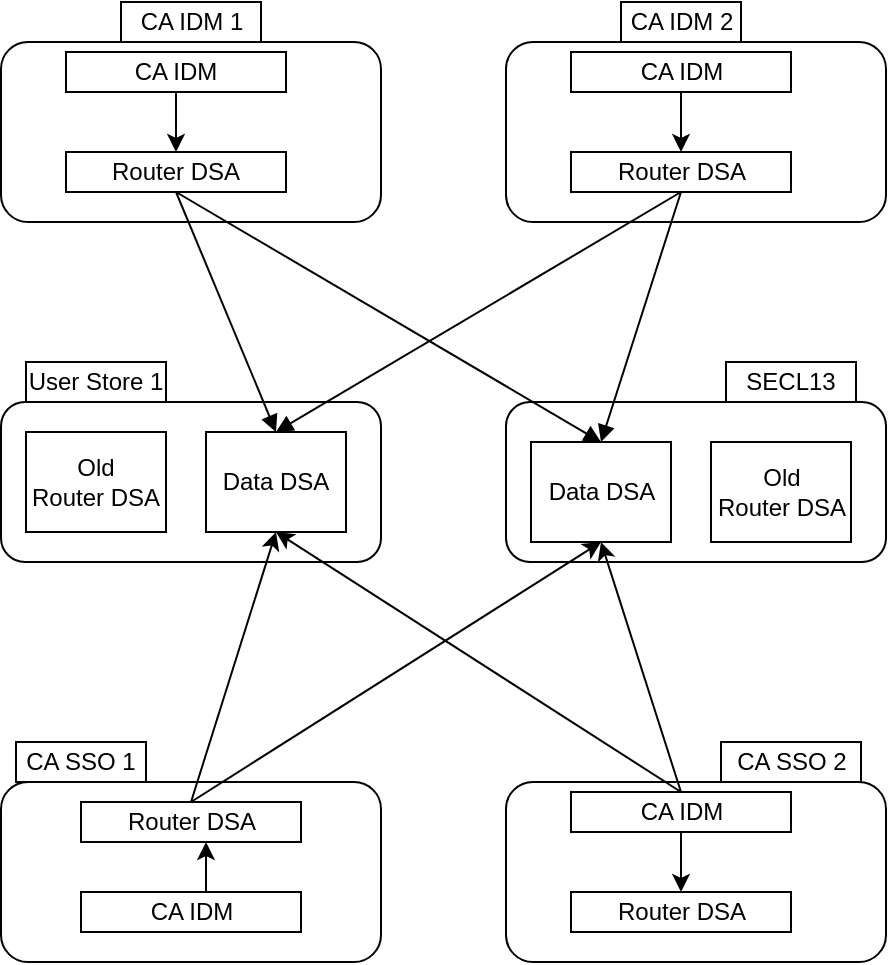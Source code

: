 <mxfile version="12.8.0" type="github"><diagram id="Eb2glbcydN7GmBdK5MGg" name="Page-1"><mxGraphModel dx="768" dy="406" grid="1" gridSize="10" guides="1" tooltips="1" connect="1" arrows="1" fold="1" page="1" pageScale="1" pageWidth="850" pageHeight="1100" math="0" shadow="0"><root><mxCell id="0"/><mxCell id="1" parent="0"/><mxCell id="eryWtSXQzHExxt5oHQRi-1" value="" style="rounded=1;whiteSpace=wrap;html=1;" parent="1" vertex="1"><mxGeometry x="127.5" y="100" width="190" height="90" as="geometry"/></mxCell><mxCell id="eryWtSXQzHExxt5oHQRi-5" value="CA IDM 1" style="rounded=0;whiteSpace=wrap;html=1;" parent="1" vertex="1"><mxGeometry x="187.5" y="80" width="70" height="20" as="geometry"/></mxCell><mxCell id="eryWtSXQzHExxt5oHQRi-10" style="edgeStyle=orthogonalEdgeStyle;rounded=0;orthogonalLoop=1;jettySize=auto;html=1;exitX=0.5;exitY=1;exitDx=0;exitDy=0;entryX=0.5;entryY=0;entryDx=0;entryDy=0;" parent="1" source="eryWtSXQzHExxt5oHQRi-7" target="eryWtSXQzHExxt5oHQRi-8" edge="1"><mxGeometry relative="1" as="geometry"/></mxCell><mxCell id="eryWtSXQzHExxt5oHQRi-7" value="CA IDM" style="rounded=0;whiteSpace=wrap;html=1;" parent="1" vertex="1"><mxGeometry x="160" y="105" width="110" height="20" as="geometry"/></mxCell><mxCell id="eryWtSXQzHExxt5oHQRi-8" value="Router DSA" style="rounded=0;whiteSpace=wrap;html=1;" parent="1" vertex="1"><mxGeometry x="160" y="155" width="110" height="20" as="geometry"/></mxCell><mxCell id="eryWtSXQzHExxt5oHQRi-12" value="" style="rounded=1;whiteSpace=wrap;html=1;" parent="1" vertex="1"><mxGeometry x="380" y="100" width="190" height="90" as="geometry"/></mxCell><mxCell id="eryWtSXQzHExxt5oHQRi-14" style="edgeStyle=orthogonalEdgeStyle;rounded=0;orthogonalLoop=1;jettySize=auto;html=1;exitX=0.5;exitY=1;exitDx=0;exitDy=0;entryX=0.5;entryY=0;entryDx=0;entryDy=0;" parent="1" source="eryWtSXQzHExxt5oHQRi-15" target="eryWtSXQzHExxt5oHQRi-16" edge="1"><mxGeometry relative="1" as="geometry"/></mxCell><mxCell id="eryWtSXQzHExxt5oHQRi-15" value="CA IDM" style="rounded=0;whiteSpace=wrap;html=1;" parent="1" vertex="1"><mxGeometry x="412.5" y="105" width="110" height="20" as="geometry"/></mxCell><mxCell id="eryWtSXQzHExxt5oHQRi-16" value="Router DSA" style="rounded=0;whiteSpace=wrap;html=1;" parent="1" vertex="1"><mxGeometry x="412.5" y="155" width="110" height="20" as="geometry"/></mxCell><mxCell id="eryWtSXQzHExxt5oHQRi-19" value="" style="rounded=1;whiteSpace=wrap;html=1;" parent="1" vertex="1"><mxGeometry x="127.5" y="280" width="190" height="80" as="geometry"/></mxCell><mxCell id="eryWtSXQzHExxt5oHQRi-20" value="User Store 1" style="rounded=0;whiteSpace=wrap;html=1;" parent="1" vertex="1"><mxGeometry x="140" y="260" width="70" height="20" as="geometry"/></mxCell><mxCell id="eryWtSXQzHExxt5oHQRi-22" value="Data DSA" style="rounded=0;whiteSpace=wrap;html=1;" parent="1" vertex="1"><mxGeometry x="230" y="295" width="70" height="50" as="geometry"/></mxCell><mxCell id="eryWtSXQzHExxt5oHQRi-29" value="" style="rounded=1;whiteSpace=wrap;html=1;" parent="1" vertex="1"><mxGeometry x="380" y="280" width="190" height="80" as="geometry"/></mxCell><mxCell id="eryWtSXQzHExxt5oHQRi-30" value="SECL13" style="rounded=0;whiteSpace=wrap;html=1;" parent="1" vertex="1"><mxGeometry x="490" y="260" width="65" height="20" as="geometry"/></mxCell><mxCell id="eryWtSXQzHExxt5oHQRi-31" value="Data DSA" style="rounded=0;whiteSpace=wrap;html=1;" parent="1" vertex="1"><mxGeometry x="392.5" y="300" width="70" height="50" as="geometry"/></mxCell><mxCell id="eryWtSXQzHExxt5oHQRi-32" value="Old&lt;br&gt;Router DSA" style="rounded=0;whiteSpace=wrap;html=1;" parent="1" vertex="1"><mxGeometry x="482.5" y="300" width="70" height="50" as="geometry"/></mxCell><mxCell id="eryWtSXQzHExxt5oHQRi-33" value="Old&lt;br&gt;Router DSA" style="rounded=0;whiteSpace=wrap;html=1;" parent="1" vertex="1"><mxGeometry x="140" y="295" width="70" height="50" as="geometry"/></mxCell><mxCell id="eryWtSXQzHExxt5oHQRi-34" style="rounded=0;orthogonalLoop=1;jettySize=auto;html=1;exitX=0.5;exitY=1;exitDx=0;exitDy=0;entryX=0.5;entryY=0;entryDx=0;entryDy=0;endArrow=block;endFill=1;" parent="1" source="eryWtSXQzHExxt5oHQRi-8" target="eryWtSXQzHExxt5oHQRi-22" edge="1"><mxGeometry relative="1" as="geometry"/></mxCell><mxCell id="eryWtSXQzHExxt5oHQRi-35" style="edgeStyle=none;rounded=0;orthogonalLoop=1;jettySize=auto;html=1;exitX=0.5;exitY=1;exitDx=0;exitDy=0;entryX=0.5;entryY=0;entryDx=0;entryDy=0;endArrow=block;endFill=1;" parent="1" source="eryWtSXQzHExxt5oHQRi-8" target="eryWtSXQzHExxt5oHQRi-31" edge="1"><mxGeometry relative="1" as="geometry"/></mxCell><mxCell id="eryWtSXQzHExxt5oHQRi-36" style="edgeStyle=none;rounded=0;orthogonalLoop=1;jettySize=auto;html=1;exitX=0.5;exitY=1;exitDx=0;exitDy=0;entryX=0.5;entryY=0;entryDx=0;entryDy=0;endArrow=block;endFill=1;" parent="1" source="eryWtSXQzHExxt5oHQRi-16" target="eryWtSXQzHExxt5oHQRi-22" edge="1"><mxGeometry relative="1" as="geometry"/></mxCell><mxCell id="eryWtSXQzHExxt5oHQRi-37" style="edgeStyle=none;rounded=0;orthogonalLoop=1;jettySize=auto;html=1;exitX=0.5;exitY=1;exitDx=0;exitDy=0;entryX=0.5;entryY=0;entryDx=0;entryDy=0;endArrow=block;endFill=1;" parent="1" source="eryWtSXQzHExxt5oHQRi-16" target="eryWtSXQzHExxt5oHQRi-31" edge="1"><mxGeometry relative="1" as="geometry"/></mxCell><mxCell id="DfaduiPY9RwaWD8EoAPS-1" value="" style="rounded=1;whiteSpace=wrap;html=1;" vertex="1" parent="1"><mxGeometry x="127.5" y="470" width="190" height="90" as="geometry"/></mxCell><mxCell id="DfaduiPY9RwaWD8EoAPS-2" value="CA SSO 1" style="rounded=0;whiteSpace=wrap;html=1;" vertex="1" parent="1"><mxGeometry x="135" y="450" width="65" height="20" as="geometry"/></mxCell><mxCell id="DfaduiPY9RwaWD8EoAPS-3" style="edgeStyle=orthogonalEdgeStyle;rounded=0;orthogonalLoop=1;jettySize=auto;html=1;exitX=0.5;exitY=0;exitDx=0;exitDy=0;entryX=0;entryY=0;entryDx=0;entryDy=0;" edge="1" parent="1" source="DfaduiPY9RwaWD8EoAPS-4"><mxGeometry relative="1" as="geometry"><mxPoint x="230" y="500" as="targetPoint"/></mxGeometry></mxCell><mxCell id="DfaduiPY9RwaWD8EoAPS-4" value="CA IDM" style="rounded=0;whiteSpace=wrap;html=1;" vertex="1" parent="1"><mxGeometry x="167.5" y="525" width="110" height="20" as="geometry"/></mxCell><mxCell id="DfaduiPY9RwaWD8EoAPS-18" style="rounded=0;orthogonalLoop=1;jettySize=auto;html=1;exitX=0.5;exitY=0;exitDx=0;exitDy=0;entryX=0.5;entryY=1;entryDx=0;entryDy=0;" edge="1" parent="1" source="DfaduiPY9RwaWD8EoAPS-5" target="eryWtSXQzHExxt5oHQRi-22"><mxGeometry relative="1" as="geometry"/></mxCell><mxCell id="DfaduiPY9RwaWD8EoAPS-19" style="edgeStyle=none;rounded=0;orthogonalLoop=1;jettySize=auto;html=1;exitX=0.5;exitY=0;exitDx=0;exitDy=0;entryX=0.5;entryY=1;entryDx=0;entryDy=0;" edge="1" parent="1" source="DfaduiPY9RwaWD8EoAPS-5" target="eryWtSXQzHExxt5oHQRi-31"><mxGeometry relative="1" as="geometry"/></mxCell><mxCell id="DfaduiPY9RwaWD8EoAPS-5" value="Router DSA" style="rounded=0;whiteSpace=wrap;html=1;" vertex="1" parent="1"><mxGeometry x="167.5" y="480" width="110" height="20" as="geometry"/></mxCell><mxCell id="DfaduiPY9RwaWD8EoAPS-7" value="" style="rounded=1;whiteSpace=wrap;html=1;" vertex="1" parent="1"><mxGeometry x="380" y="470" width="190" height="90" as="geometry"/></mxCell><mxCell id="DfaduiPY9RwaWD8EoAPS-8" value="CA SSO 2" style="rounded=0;whiteSpace=wrap;html=1;" vertex="1" parent="1"><mxGeometry x="487.5" y="450" width="70" height="20" as="geometry"/></mxCell><mxCell id="DfaduiPY9RwaWD8EoAPS-9" style="edgeStyle=orthogonalEdgeStyle;rounded=0;orthogonalLoop=1;jettySize=auto;html=1;exitX=0.5;exitY=1;exitDx=0;exitDy=0;entryX=0.5;entryY=0;entryDx=0;entryDy=0;" edge="1" parent="1" source="DfaduiPY9RwaWD8EoAPS-10" target="DfaduiPY9RwaWD8EoAPS-11"><mxGeometry relative="1" as="geometry"/></mxCell><mxCell id="DfaduiPY9RwaWD8EoAPS-20" style="edgeStyle=none;rounded=0;orthogonalLoop=1;jettySize=auto;html=1;exitX=0.5;exitY=0;exitDx=0;exitDy=0;entryX=0.5;entryY=1;entryDx=0;entryDy=0;" edge="1" parent="1" source="DfaduiPY9RwaWD8EoAPS-10" target="eryWtSXQzHExxt5oHQRi-22"><mxGeometry relative="1" as="geometry"/></mxCell><mxCell id="DfaduiPY9RwaWD8EoAPS-21" style="edgeStyle=none;rounded=0;orthogonalLoop=1;jettySize=auto;html=1;exitX=0.5;exitY=0;exitDx=0;exitDy=0;entryX=0.5;entryY=1;entryDx=0;entryDy=0;" edge="1" parent="1" source="DfaduiPY9RwaWD8EoAPS-10" target="eryWtSXQzHExxt5oHQRi-31"><mxGeometry relative="1" as="geometry"/></mxCell><mxCell id="DfaduiPY9RwaWD8EoAPS-10" value="CA IDM" style="rounded=0;whiteSpace=wrap;html=1;" vertex="1" parent="1"><mxGeometry x="412.5" y="475" width="110" height="20" as="geometry"/></mxCell><mxCell id="DfaduiPY9RwaWD8EoAPS-11" value="Router DSA" style="rounded=0;whiteSpace=wrap;html=1;" vertex="1" parent="1"><mxGeometry x="412.5" y="525" width="110" height="20" as="geometry"/></mxCell><mxCell id="DfaduiPY9RwaWD8EoAPS-14" value="CA IDM 2" style="rounded=0;whiteSpace=wrap;html=1;" vertex="1" parent="1"><mxGeometry x="437.5" y="80" width="60" height="20" as="geometry"/></mxCell></root></mxGraphModel></diagram></mxfile>